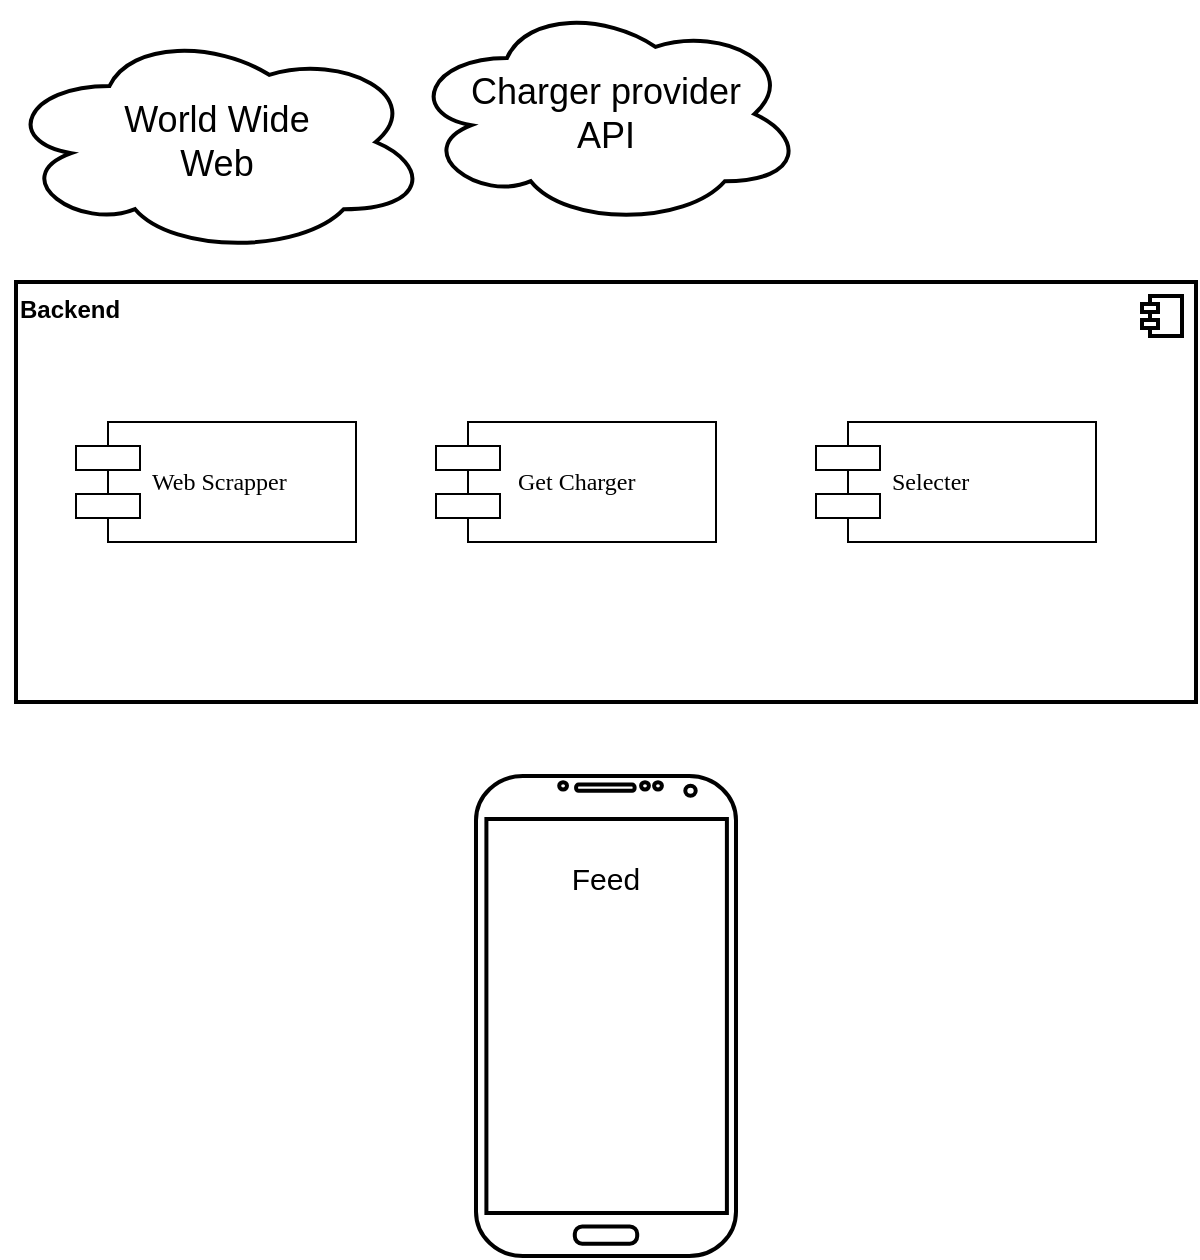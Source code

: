 <mxfile version="20.3.0" type="device"><diagram id="KkGhQOr6fkUpTI9fi0Vg" name="Seite-1"><mxGraphModel dx="757" dy="482" grid="0" gridSize="10" guides="1" tooltips="1" connect="1" arrows="1" fold="1" page="1" pageScale="1" pageWidth="827" pageHeight="1169" math="0" shadow="0"><root><mxCell id="0"/><mxCell id="1" parent="0"/><mxCell id="v_qtzTdkNc4DGk7kWHDj-5" value="&lt;b&gt;Backend&lt;br&gt;&lt;/b&gt;" style="html=1;dropTarget=0;fontColor=default;strokeWidth=2;horizontal=1;verticalAlign=top;align=left;" vertex="1" parent="1"><mxGeometry x="100" y="293" width="590" height="210" as="geometry"/></mxCell><mxCell id="v_qtzTdkNc4DGk7kWHDj-6" value="" style="shape=module;jettyWidth=8;jettyHeight=4;fontColor=default;strokeWidth=2;" vertex="1" parent="v_qtzTdkNc4DGk7kWHDj-5"><mxGeometry x="1" width="20" height="20" relative="1" as="geometry"><mxPoint x="-27" y="7" as="offset"/></mxGeometry></mxCell><mxCell id="v_qtzTdkNc4DGk7kWHDj-1" value="" style="verticalLabelPosition=bottom;verticalAlign=top;html=1;shadow=0;dashed=0;strokeWidth=2;shape=mxgraph.android.phone2;strokeColor=#000000;" vertex="1" parent="1"><mxGeometry x="330" y="540" width="130" height="240" as="geometry"/></mxCell><mxCell id="v_qtzTdkNc4DGk7kWHDj-7" value="Web Scrapper" style="shape=component;align=left;spacingLeft=36;shadow=0;comic=0;labelBackgroundColor=none;strokeWidth=1;fontFamily=Verdana;fontSize=12;html=1;rounded=0;" vertex="1" parent="1"><mxGeometry x="130" y="363" width="140" height="60" as="geometry"/></mxCell><mxCell id="v_qtzTdkNc4DGk7kWHDj-8" value="&amp;nbsp;Get Charger" style="shape=component;align=left;spacingLeft=36;shadow=0;comic=0;labelBackgroundColor=none;strokeWidth=1;fontFamily=Verdana;fontSize=12;html=1;rounded=0;" vertex="1" parent="1"><mxGeometry x="310" y="363" width="140" height="60" as="geometry"/></mxCell><mxCell id="v_qtzTdkNc4DGk7kWHDj-9" value="Selecter" style="shape=component;align=left;spacingLeft=36;shadow=0;comic=0;labelBackgroundColor=none;strokeWidth=1;fontFamily=Verdana;fontSize=12;html=1;rounded=0;" vertex="1" parent="1"><mxGeometry x="500" y="363" width="140" height="60" as="geometry"/></mxCell><mxCell id="v_qtzTdkNc4DGk7kWHDj-10" value="&lt;font style=&quot;font-size: 15px;&quot;&gt;Feed&lt;/font&gt;" style="text;html=1;strokeColor=none;fillColor=none;align=center;verticalAlign=middle;whiteSpace=wrap;rounded=0;strokeWidth=2;" vertex="1" parent="1"><mxGeometry x="365" y="576" width="60" height="30" as="geometry"/></mxCell><mxCell id="v_qtzTdkNc4DGk7kWHDj-11" value="&lt;span style=&quot;font-size: 18px&quot;&gt;Charger provider&lt;/span&gt;&lt;br style=&quot;font-size: 18px&quot;&gt;&lt;span style=&quot;font-size: 18px&quot;&gt;API&lt;/span&gt;" style="ellipse;shape=cloud;whiteSpace=wrap;html=1;align=center;fontColor=default;strokeWidth=2;" vertex="1" parent="1"><mxGeometry x="296" y="153" width="198" height="112" as="geometry"/></mxCell><mxCell id="v_qtzTdkNc4DGk7kWHDj-13" value="&lt;span style=&quot;font-size: 18px;&quot;&gt;World Wide &lt;br&gt;Web&lt;/span&gt;" style="ellipse;shape=cloud;whiteSpace=wrap;html=1;align=center;fontColor=default;strokeWidth=2;" vertex="1" parent="1"><mxGeometry x="93.5" y="167" width="213" height="112" as="geometry"/></mxCell></root></mxGraphModel></diagram></mxfile>